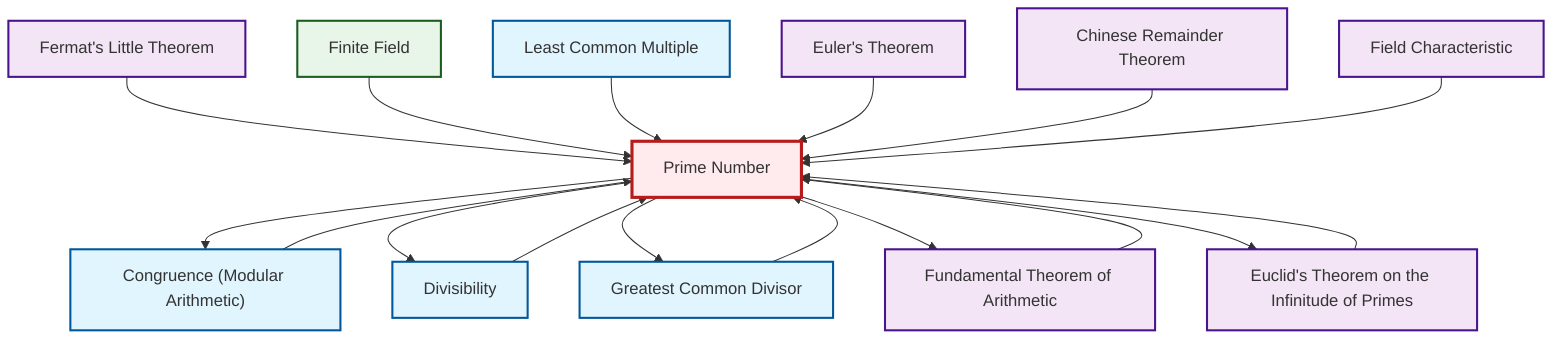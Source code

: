 graph TD
    classDef definition fill:#e1f5fe,stroke:#01579b,stroke-width:2px
    classDef theorem fill:#f3e5f5,stroke:#4a148c,stroke-width:2px
    classDef axiom fill:#fff3e0,stroke:#e65100,stroke-width:2px
    classDef example fill:#e8f5e9,stroke:#1b5e20,stroke-width:2px
    classDef current fill:#ffebee,stroke:#b71c1c,stroke-width:3px
    def-prime["Prime Number"]:::definition
    thm-euclid-infinitude-primes["Euclid's Theorem on the Infinitude of Primes"]:::theorem
    thm-fundamental-arithmetic["Fundamental Theorem of Arithmetic"]:::theorem
    def-congruence["Congruence (Modular Arithmetic)"]:::definition
    thm-chinese-remainder["Chinese Remainder Theorem"]:::theorem
    thm-euler["Euler's Theorem"]:::theorem
    def-divisibility["Divisibility"]:::definition
    def-lcm["Least Common Multiple"]:::definition
    def-gcd["Greatest Common Divisor"]:::definition
    thm-fermat-little["Fermat's Little Theorem"]:::theorem
    ex-finite-field["Finite Field"]:::example
    thm-field-characteristic["Field Characteristic"]:::theorem
    def-prime --> def-congruence
    thm-fermat-little --> def-prime
    thm-euclid-infinitude-primes --> def-prime
    def-prime --> def-divisibility
    def-congruence --> def-prime
    def-prime --> def-gcd
    ex-finite-field --> def-prime
    def-lcm --> def-prime
    thm-fundamental-arithmetic --> def-prime
    def-prime --> thm-fundamental-arithmetic
    def-prime --> thm-euclid-infinitude-primes
    thm-euler --> def-prime
    def-gcd --> def-prime
    thm-chinese-remainder --> def-prime
    def-divisibility --> def-prime
    thm-field-characteristic --> def-prime
    class def-prime current